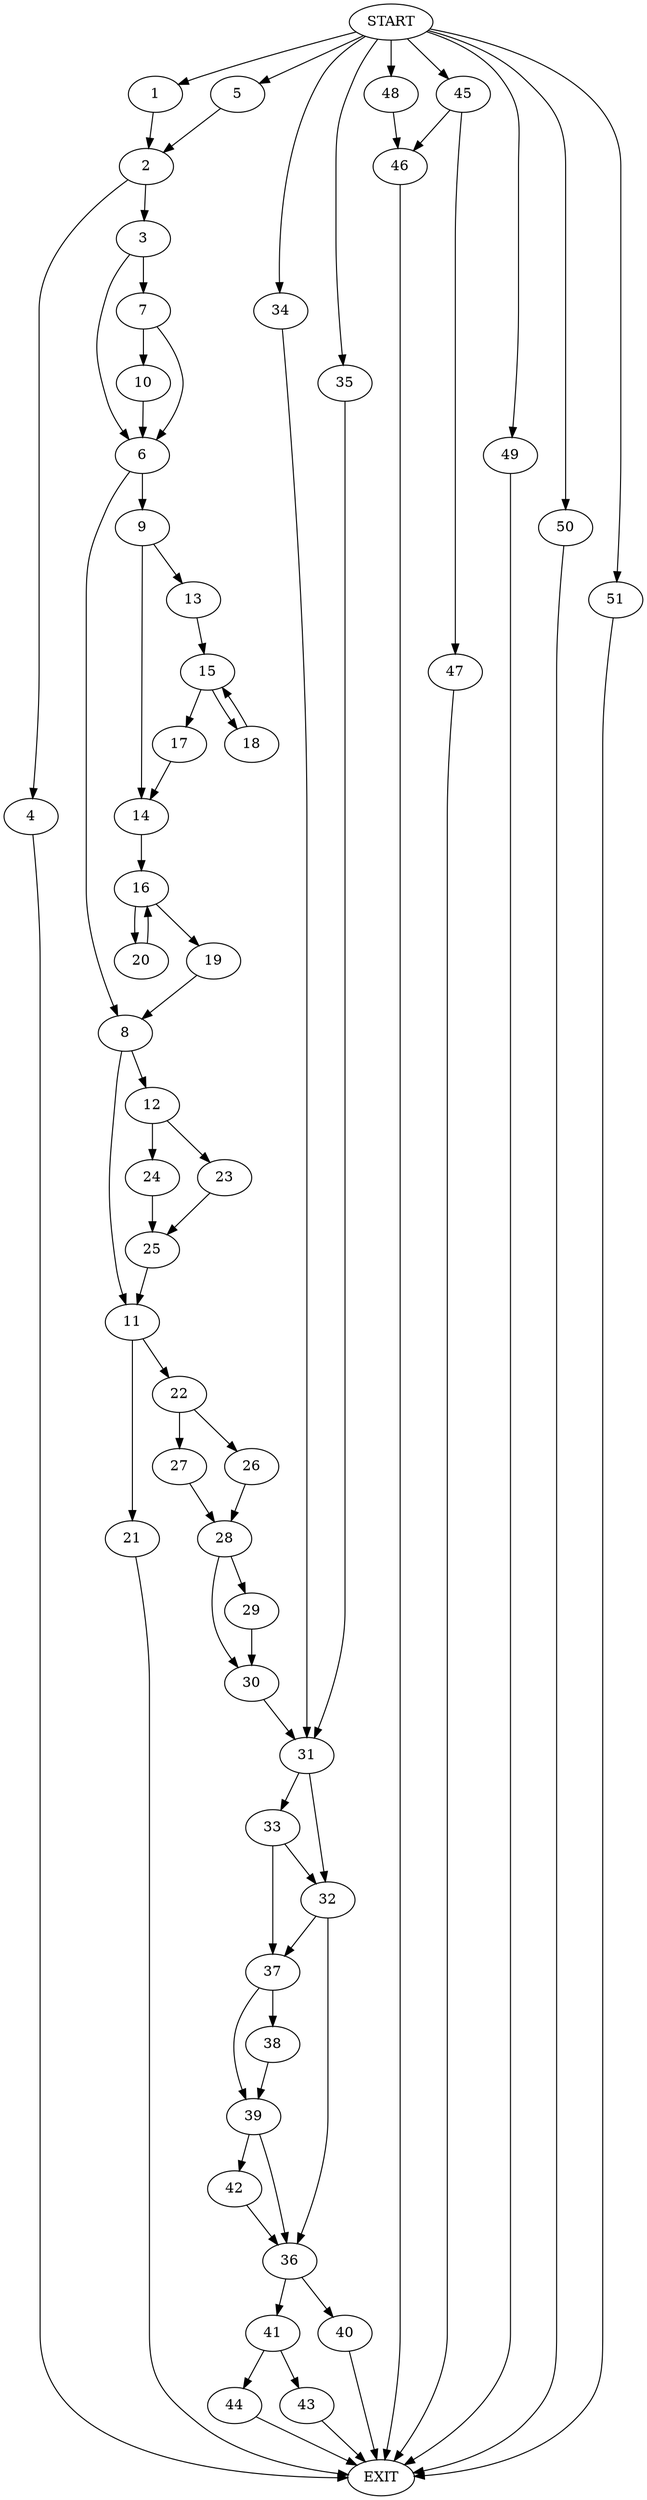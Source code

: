 digraph {
0 [label="START"]
52 [label="EXIT"]
0 -> 1
1 -> 2
2 -> 3
2 -> 4
0 -> 5
5 -> 2
3 -> 6
3 -> 7
4 -> 52
6 -> 8
6 -> 9
7 -> 10
7 -> 6
10 -> 6
8 -> 11
8 -> 12
9 -> 13
9 -> 14
13 -> 15
14 -> 16
15 -> 17
15 -> 18
18 -> 15
17 -> 14
16 -> 19
16 -> 20
19 -> 8
20 -> 16
11 -> 21
11 -> 22
12 -> 23
12 -> 24
23 -> 25
24 -> 25
25 -> 11
21 -> 52
22 -> 26
22 -> 27
27 -> 28
26 -> 28
28 -> 29
28 -> 30
29 -> 30
30 -> 31
31 -> 32
31 -> 33
0 -> 34
34 -> 31
0 -> 35
35 -> 31
32 -> 36
32 -> 37
33 -> 32
33 -> 37
37 -> 38
37 -> 39
36 -> 40
36 -> 41
38 -> 39
39 -> 36
39 -> 42
42 -> 36
40 -> 52
41 -> 43
41 -> 44
43 -> 52
44 -> 52
0 -> 45
45 -> 46
45 -> 47
47 -> 52
46 -> 52
0 -> 48
48 -> 46
0 -> 49
49 -> 52
0 -> 50
50 -> 52
0 -> 51
51 -> 52
}
